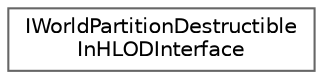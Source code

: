 digraph "Graphical Class Hierarchy"
{
 // INTERACTIVE_SVG=YES
 // LATEX_PDF_SIZE
  bgcolor="transparent";
  edge [fontname=Helvetica,fontsize=10,labelfontname=Helvetica,labelfontsize=10];
  node [fontname=Helvetica,fontsize=10,shape=box,height=0.2,width=0.4];
  rankdir="LR";
  Node0 [id="Node000000",label="IWorldPartitionDestructible\lInHLODInterface",height=0.2,width=0.4,color="grey40", fillcolor="white", style="filled",URL="$d5/d74/classIWorldPartitionDestructibleInHLODInterface.html",tooltip=" "];
}
